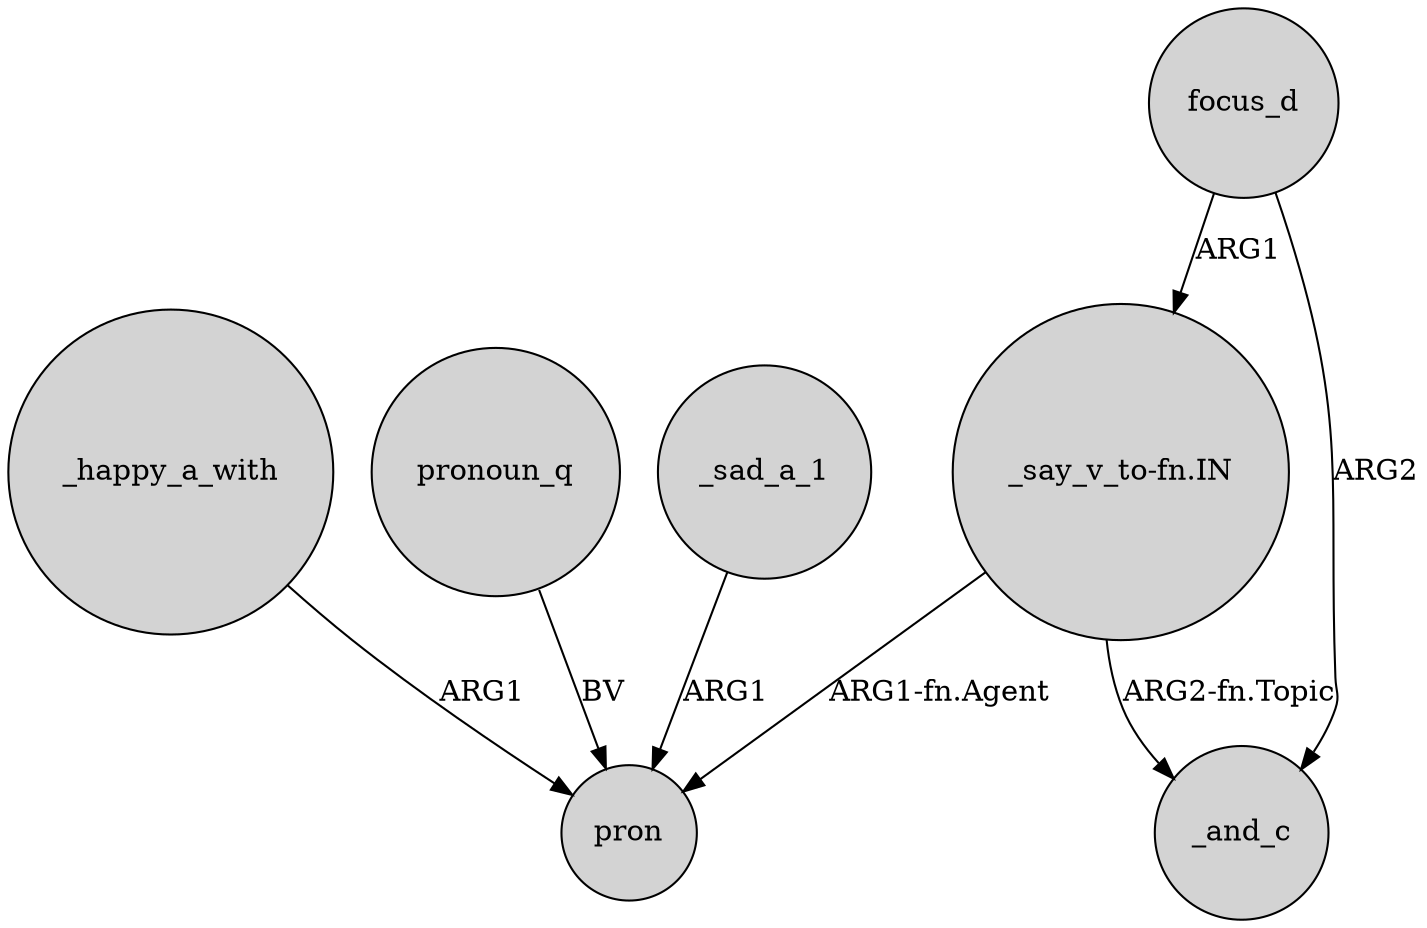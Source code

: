 digraph {
	node [shape=circle style=filled]
	_happy_a_with -> pron [label=ARG1]
	_sad_a_1 -> pron [label=ARG1]
	"_say_v_to-fn.IN" -> _and_c [label="ARG2-fn.Topic"]
	focus_d -> _and_c [label=ARG2]
	focus_d -> "_say_v_to-fn.IN" [label=ARG1]
	"_say_v_to-fn.IN" -> pron [label="ARG1-fn.Agent"]
	pronoun_q -> pron [label=BV]
}
